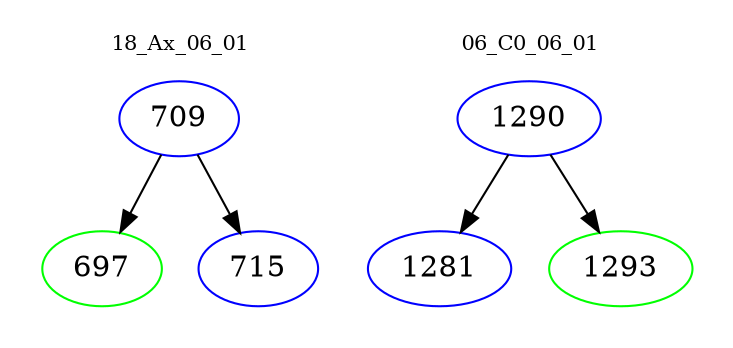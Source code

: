 digraph{
subgraph cluster_0 {
color = white
label = "18_Ax_06_01";
fontsize=10;
T0_709 [label="709", color="blue"]
T0_709 -> T0_697 [color="black"]
T0_697 [label="697", color="green"]
T0_709 -> T0_715 [color="black"]
T0_715 [label="715", color="blue"]
}
subgraph cluster_1 {
color = white
label = "06_C0_06_01";
fontsize=10;
T1_1290 [label="1290", color="blue"]
T1_1290 -> T1_1281 [color="black"]
T1_1281 [label="1281", color="blue"]
T1_1290 -> T1_1293 [color="black"]
T1_1293 [label="1293", color="green"]
}
}
